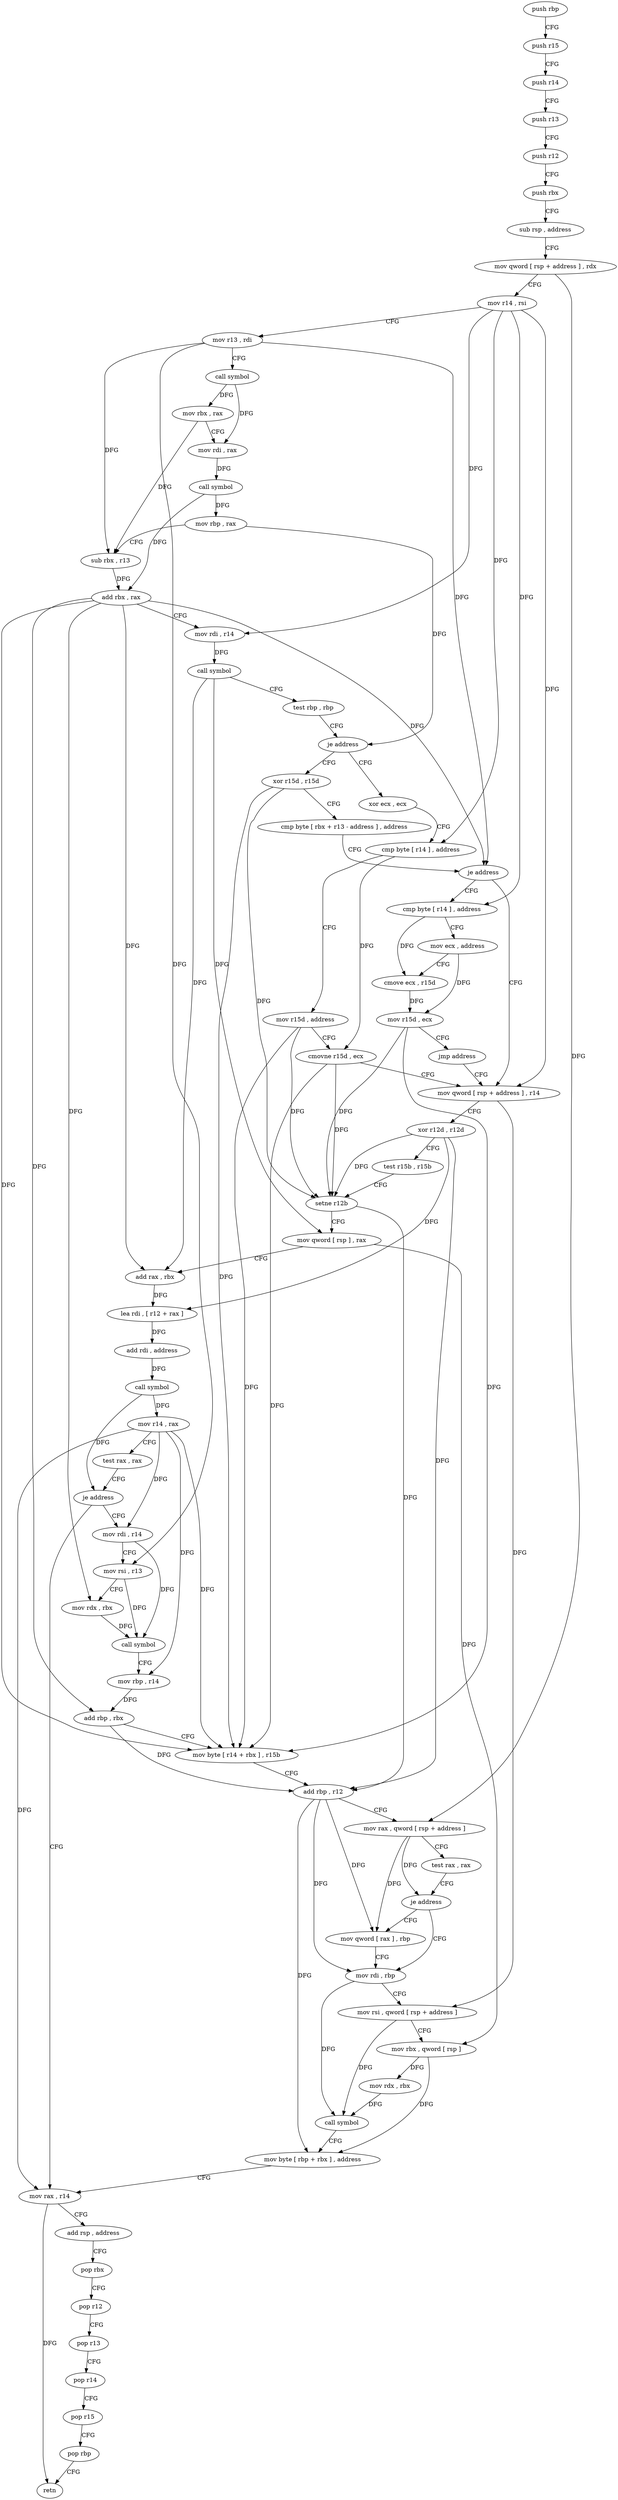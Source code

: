 digraph "func" {
"162640" [label = "push rbp" ]
"162641" [label = "push r15" ]
"162643" [label = "push r14" ]
"162645" [label = "push r13" ]
"162647" [label = "push r12" ]
"162649" [label = "push rbx" ]
"162650" [label = "sub rsp , address" ]
"162654" [label = "mov qword [ rsp + address ] , rdx" ]
"162659" [label = "mov r14 , rsi" ]
"162662" [label = "mov r13 , rdi" ]
"162665" [label = "call symbol" ]
"162670" [label = "mov rbx , rax" ]
"162673" [label = "mov rdi , rax" ]
"162676" [label = "call symbol" ]
"162681" [label = "mov rbp , rax" ]
"162684" [label = "sub rbx , r13" ]
"162687" [label = "add rbx , rax" ]
"162690" [label = "mov rdi , r14" ]
"162693" [label = "call symbol" ]
"162698" [label = "test rbp , rbp" ]
"162701" [label = "je address" ]
"162732" [label = "xor ecx , ecx" ]
"162703" [label = "xor r15d , r15d" ]
"162734" [label = "cmp byte [ r14 ] , address" ]
"162738" [label = "mov r15d , address" ]
"162744" [label = "cmovne r15d , ecx" ]
"162748" [label = "mov qword [ rsp + address ] , r14" ]
"162706" [label = "cmp byte [ rbx + r13 - address ] , address" ]
"162712" [label = "je address" ]
"162714" [label = "cmp byte [ r14 ] , address" ]
"162856" [label = "mov rax , r14" ]
"162859" [label = "add rsp , address" ]
"162863" [label = "pop rbx" ]
"162864" [label = "pop r12" ]
"162866" [label = "pop r13" ]
"162868" [label = "pop r14" ]
"162870" [label = "pop r15" ]
"162872" [label = "pop rbp" ]
"162873" [label = "retn" ]
"162791" [label = "mov rdi , r14" ]
"162794" [label = "mov rsi , r13" ]
"162797" [label = "mov rdx , rbx" ]
"162800" [label = "call symbol" ]
"162805" [label = "mov rbp , r14" ]
"162808" [label = "add rbp , rbx" ]
"162811" [label = "mov byte [ r14 + rbx ] , r15b" ]
"162815" [label = "add rbp , r12" ]
"162818" [label = "mov rax , qword [ rsp + address ]" ]
"162823" [label = "test rax , rax" ]
"162826" [label = "je address" ]
"162831" [label = "mov rdi , rbp" ]
"162828" [label = "mov qword [ rax ] , rbp" ]
"162753" [label = "xor r12d , r12d" ]
"162756" [label = "test r15b , r15b" ]
"162759" [label = "setne r12b" ]
"162763" [label = "mov qword [ rsp ] , rax" ]
"162767" [label = "add rax , rbx" ]
"162770" [label = "lea rdi , [ r12 + rax ]" ]
"162774" [label = "add rdi , address" ]
"162778" [label = "call symbol" ]
"162783" [label = "mov r14 , rax" ]
"162786" [label = "test rax , rax" ]
"162789" [label = "je address" ]
"162718" [label = "mov ecx , address" ]
"162723" [label = "cmove ecx , r15d" ]
"162727" [label = "mov r15d , ecx" ]
"162730" [label = "jmp address" ]
"162834" [label = "mov rsi , qword [ rsp + address ]" ]
"162839" [label = "mov rbx , qword [ rsp ]" ]
"162843" [label = "mov rdx , rbx" ]
"162846" [label = "call symbol" ]
"162851" [label = "mov byte [ rbp + rbx ] , address" ]
"162640" -> "162641" [ label = "CFG" ]
"162641" -> "162643" [ label = "CFG" ]
"162643" -> "162645" [ label = "CFG" ]
"162645" -> "162647" [ label = "CFG" ]
"162647" -> "162649" [ label = "CFG" ]
"162649" -> "162650" [ label = "CFG" ]
"162650" -> "162654" [ label = "CFG" ]
"162654" -> "162659" [ label = "CFG" ]
"162654" -> "162818" [ label = "DFG" ]
"162659" -> "162662" [ label = "CFG" ]
"162659" -> "162690" [ label = "DFG" ]
"162659" -> "162734" [ label = "DFG" ]
"162659" -> "162748" [ label = "DFG" ]
"162659" -> "162714" [ label = "DFG" ]
"162662" -> "162665" [ label = "CFG" ]
"162662" -> "162684" [ label = "DFG" ]
"162662" -> "162712" [ label = "DFG" ]
"162662" -> "162794" [ label = "DFG" ]
"162665" -> "162670" [ label = "DFG" ]
"162665" -> "162673" [ label = "DFG" ]
"162670" -> "162673" [ label = "CFG" ]
"162670" -> "162684" [ label = "DFG" ]
"162673" -> "162676" [ label = "DFG" ]
"162676" -> "162681" [ label = "DFG" ]
"162676" -> "162687" [ label = "DFG" ]
"162681" -> "162684" [ label = "CFG" ]
"162681" -> "162701" [ label = "DFG" ]
"162684" -> "162687" [ label = "DFG" ]
"162687" -> "162690" [ label = "CFG" ]
"162687" -> "162712" [ label = "DFG" ]
"162687" -> "162767" [ label = "DFG" ]
"162687" -> "162797" [ label = "DFG" ]
"162687" -> "162808" [ label = "DFG" ]
"162687" -> "162811" [ label = "DFG" ]
"162690" -> "162693" [ label = "DFG" ]
"162693" -> "162698" [ label = "CFG" ]
"162693" -> "162763" [ label = "DFG" ]
"162693" -> "162767" [ label = "DFG" ]
"162698" -> "162701" [ label = "CFG" ]
"162701" -> "162732" [ label = "CFG" ]
"162701" -> "162703" [ label = "CFG" ]
"162732" -> "162734" [ label = "CFG" ]
"162703" -> "162706" [ label = "CFG" ]
"162703" -> "162759" [ label = "DFG" ]
"162703" -> "162811" [ label = "DFG" ]
"162734" -> "162738" [ label = "CFG" ]
"162734" -> "162744" [ label = "DFG" ]
"162738" -> "162744" [ label = "CFG" ]
"162738" -> "162759" [ label = "DFG" ]
"162738" -> "162811" [ label = "DFG" ]
"162744" -> "162748" [ label = "CFG" ]
"162744" -> "162759" [ label = "DFG" ]
"162744" -> "162811" [ label = "DFG" ]
"162748" -> "162753" [ label = "CFG" ]
"162748" -> "162834" [ label = "DFG" ]
"162706" -> "162712" [ label = "CFG" ]
"162712" -> "162748" [ label = "CFG" ]
"162712" -> "162714" [ label = "CFG" ]
"162714" -> "162718" [ label = "CFG" ]
"162714" -> "162723" [ label = "DFG" ]
"162856" -> "162859" [ label = "CFG" ]
"162856" -> "162873" [ label = "DFG" ]
"162859" -> "162863" [ label = "CFG" ]
"162863" -> "162864" [ label = "CFG" ]
"162864" -> "162866" [ label = "CFG" ]
"162866" -> "162868" [ label = "CFG" ]
"162868" -> "162870" [ label = "CFG" ]
"162870" -> "162872" [ label = "CFG" ]
"162872" -> "162873" [ label = "CFG" ]
"162791" -> "162794" [ label = "CFG" ]
"162791" -> "162800" [ label = "DFG" ]
"162794" -> "162797" [ label = "CFG" ]
"162794" -> "162800" [ label = "DFG" ]
"162797" -> "162800" [ label = "DFG" ]
"162800" -> "162805" [ label = "CFG" ]
"162805" -> "162808" [ label = "DFG" ]
"162808" -> "162811" [ label = "CFG" ]
"162808" -> "162815" [ label = "DFG" ]
"162811" -> "162815" [ label = "CFG" ]
"162815" -> "162818" [ label = "CFG" ]
"162815" -> "162831" [ label = "DFG" ]
"162815" -> "162851" [ label = "DFG" ]
"162815" -> "162828" [ label = "DFG" ]
"162818" -> "162823" [ label = "CFG" ]
"162818" -> "162826" [ label = "DFG" ]
"162818" -> "162828" [ label = "DFG" ]
"162823" -> "162826" [ label = "CFG" ]
"162826" -> "162831" [ label = "CFG" ]
"162826" -> "162828" [ label = "CFG" ]
"162831" -> "162834" [ label = "CFG" ]
"162831" -> "162846" [ label = "DFG" ]
"162828" -> "162831" [ label = "CFG" ]
"162753" -> "162756" [ label = "CFG" ]
"162753" -> "162759" [ label = "DFG" ]
"162753" -> "162770" [ label = "DFG" ]
"162753" -> "162815" [ label = "DFG" ]
"162756" -> "162759" [ label = "CFG" ]
"162759" -> "162763" [ label = "CFG" ]
"162759" -> "162815" [ label = "DFG" ]
"162763" -> "162767" [ label = "CFG" ]
"162763" -> "162839" [ label = "DFG" ]
"162767" -> "162770" [ label = "DFG" ]
"162770" -> "162774" [ label = "DFG" ]
"162774" -> "162778" [ label = "DFG" ]
"162778" -> "162783" [ label = "DFG" ]
"162778" -> "162789" [ label = "DFG" ]
"162783" -> "162786" [ label = "CFG" ]
"162783" -> "162856" [ label = "DFG" ]
"162783" -> "162791" [ label = "DFG" ]
"162783" -> "162805" [ label = "DFG" ]
"162783" -> "162811" [ label = "DFG" ]
"162786" -> "162789" [ label = "CFG" ]
"162789" -> "162856" [ label = "CFG" ]
"162789" -> "162791" [ label = "CFG" ]
"162718" -> "162723" [ label = "CFG" ]
"162718" -> "162727" [ label = "DFG" ]
"162723" -> "162727" [ label = "DFG" ]
"162727" -> "162730" [ label = "CFG" ]
"162727" -> "162759" [ label = "DFG" ]
"162727" -> "162811" [ label = "DFG" ]
"162730" -> "162748" [ label = "CFG" ]
"162834" -> "162839" [ label = "CFG" ]
"162834" -> "162846" [ label = "DFG" ]
"162839" -> "162843" [ label = "DFG" ]
"162839" -> "162851" [ label = "DFG" ]
"162843" -> "162846" [ label = "DFG" ]
"162846" -> "162851" [ label = "CFG" ]
"162851" -> "162856" [ label = "CFG" ]
}
